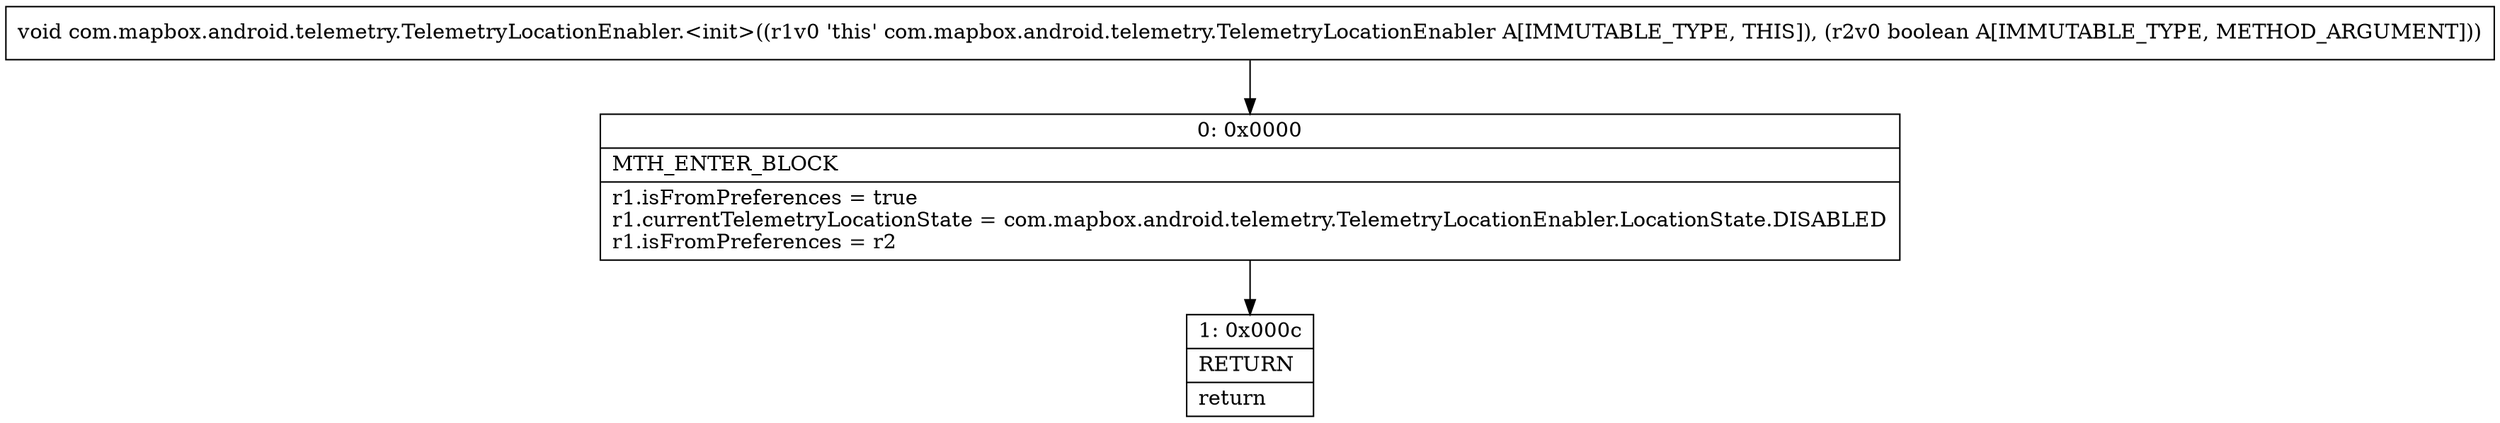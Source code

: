 digraph "CFG forcom.mapbox.android.telemetry.TelemetryLocationEnabler.\<init\>(Z)V" {
Node_0 [shape=record,label="{0\:\ 0x0000|MTH_ENTER_BLOCK\l|r1.isFromPreferences = true\lr1.currentTelemetryLocationState = com.mapbox.android.telemetry.TelemetryLocationEnabler.LocationState.DISABLED\lr1.isFromPreferences = r2\l}"];
Node_1 [shape=record,label="{1\:\ 0x000c|RETURN\l|return\l}"];
MethodNode[shape=record,label="{void com.mapbox.android.telemetry.TelemetryLocationEnabler.\<init\>((r1v0 'this' com.mapbox.android.telemetry.TelemetryLocationEnabler A[IMMUTABLE_TYPE, THIS]), (r2v0 boolean A[IMMUTABLE_TYPE, METHOD_ARGUMENT])) }"];
MethodNode -> Node_0;
Node_0 -> Node_1;
}


